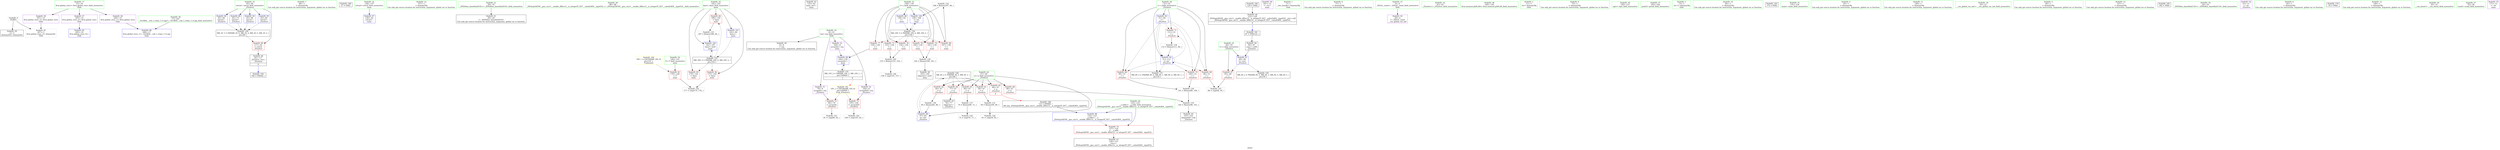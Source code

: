 digraph "SVFG" {
	label="SVFG";

	Node0x55608a501440 [shape=record,color=grey,label="{NodeID: 0\nNullPtr}"];
	Node0x55608a501440 -> Node0x55608a516b80[style=solid];
	Node0x55608a501440 -> Node0x55608a51a420[style=solid];
	Node0x55608a51a6c0 [shape=record,color=blue,label="{NodeID: 90\n45\<--84\nretval\<--\n_Z5solvev\n}"];
	Node0x55608a51a6c0 -> Node0x55608a523eb0[style=dashed];
	Node0x55608a515080 [shape=record,color=green,label="{NodeID: 7\n66\<--1\n\<--dummyObj\nCan only get source location for instruction, argument, global var or function.}"];
	Node0x55608a52f0e0 [shape=record,color=black,label="{NodeID: 180\n27 = PHI()\n}"];
	Node0x55608a517430 [shape=record,color=blue,label="{NodeID: 97\n136\<--62\nretval\<--\nmain\n}"];
	Node0x55608a515470 [shape=record,color=green,label="{NodeID: 14\n157\<--1\n\<--dummyObj\nCan only get source location for instruction, argument, global var or function.}"];
	Node0x55608a515b30 [shape=record,color=green,label="{NodeID: 21\n29\<--35\n_ZNSt8ios_base4InitD1Ev\<--_ZNSt8ios_base4InitD1Ev_field_insensitive\n}"];
	Node0x55608a515b30 -> Node0x55608a516d80[style=solid];
	Node0x55608a516170 [shape=record,color=green,label="{NodeID: 28\n88\<--89\n_ZSt4sqrtIiEN9__gnu_cxx11__enable_ifIXsr12__is_integerIT_EE7__valueEdE6__typeES2_\<--_ZSt4sqrtIiEN9__gnu_cxx11__enable_ifIXsr12__is_integerIT_EE7__valueEdE6__typeES2__field_insensitive\n}"];
	Node0x55608a5167b0 [shape=record,color=green,label="{NodeID: 35\n142\<--143\nkase\<--kase_field_insensitive\nmain\n}"];
	Node0x55608a5167b0 -> Node0x55608a519fb0[style=solid];
	Node0x55608a5167b0 -> Node0x55608a51a080[style=solid];
	Node0x55608a5167b0 -> Node0x55608a51a150[style=solid];
	Node0x55608a5167b0 -> Node0x55608a517770[style=solid];
	Node0x55608a5167b0 -> Node0x55608a517840[style=solid];
	Node0x55608a516e80 [shape=record,color=black,label="{NodeID: 42\n135\<--62\nmain_ret\<--\nmain\n}"];
	Node0x55608a51d460 [shape=record,color=grey,label="{NodeID: 132\n168 = Binary(167, 84, )\n}"];
	Node0x55608a51d460 -> Node0x55608a5176a0[style=solid];
	Node0x55608a518450 [shape=record,color=black,label="{NodeID: 49\n163\<--162\nidxprom\<--mul1\nmain\n}"];
	Node0x55608a51e730 [shape=record,color=grey,label="{NodeID: 139\n101 = Binary(99, 100, )\n}"];
	Node0x55608a51e730 -> Node0x55608a517d30[style=solid];
	Node0x55608a518a00 [shape=record,color=purple,label="{NodeID: 56\n181\<--13\n\<--.str.1\nmain\n}"];
	Node0x55608a51f170 [shape=record,color=grey,label="{NodeID: 146\n156 = cmp(155, 157, )\n}"];
	Node0x55608a519040 [shape=record,color=red,label="{NodeID: 63\n69\<--47\n\<--n\n_Z5solvev\n}"];
	Node0x55608a519040 -> Node0x55608a518030[style=solid];
	Node0x55608a5195f0 [shape=record,color=red,label="{NodeID: 70\n100\<--51\n\<--i\n_Z5solvev\n}"];
	Node0x55608a5195f0 -> Node0x55608a51e730[style=solid];
	Node0x55608a519ba0 [shape=record,color=red,label="{NodeID: 77\n159\<--138\n\<--i\nmain\n}"];
	Node0x55608a519ba0 -> Node0x55608a5175d0[style=solid];
	Node0x55608a51a150 [shape=record,color=red,label="{NodeID: 84\n186\<--142\n\<--kase\nmain\n}"];
	Node0x55608a51a150 -> Node0x55608a51d5e0[style=solid];
	Node0x55608a501b20 [shape=record,color=green,label="{NodeID: 1\n7\<--1\n__dso_handle\<--dummyObj\nGlob }"];
	Node0x55608a51a790 [shape=record,color=blue,label="{NodeID: 91\n49\<--90\nt\<--conv\n_Z5solvev\n}"];
	Node0x55608a51a790 -> Node0x55608a519380[style=dashed];
	Node0x55608a51a790 -> Node0x55608a5243b0[style=dashed];
	Node0x55608a515110 [shape=record,color=green,label="{NodeID: 8\n71\<--1\n\<--dummyObj\nCan only get source location for instruction, argument, global var or function.}"];
	Node0x55608a52e390 [shape=record,color=black,label="{NodeID: 181\n87 = PHI(122, )\n}"];
	Node0x55608a52e390 -> Node0x55608a517020[style=solid];
	Node0x55608a517500 [shape=record,color=blue,label="{NodeID: 98\n138\<--62\ni\<--\nmain\n}"];
	Node0x55608a517500 -> Node0x55608a5257b0[style=dashed];
	Node0x55608a515530 [shape=record,color=green,label="{NodeID: 15\n4\<--6\n_ZStL8__ioinit\<--_ZStL8__ioinit_field_insensitive\nGlob }"];
	Node0x55608a515530 -> Node0x55608a518520[style=solid];
	Node0x55608a515c30 [shape=record,color=green,label="{NodeID: 22\n42\<--43\n_Z5solvev\<--_Z5solvev_field_insensitive\n}"];
	Node0x55608a516270 [shape=record,color=green,label="{NodeID: 29\n124\<--125\n__x.addr\<--__x.addr_field_insensitive\n_ZSt4sqrtIiEN9__gnu_cxx11__enable_ifIXsr12__is_integerIT_EE7__valueEdE6__typeES2_\n}"];
	Node0x55608a516270 -> Node0x55608a519930[style=solid];
	Node0x55608a516270 -> Node0x55608a517360[style=solid];
	Node0x55608a516880 [shape=record,color=green,label="{NodeID: 36\n149\<--150\nllvm.memset.p0i8.i64\<--llvm.memset.p0i8.i64_field_insensitive\n}"];
	Node0x55608a516f50 [shape=record,color=black,label="{NodeID: 43\n78\<--77\nidxprom\<--\n_Z5solvev\n}"];
	Node0x55608a51d5e0 [shape=record,color=grey,label="{NodeID: 133\n187 = Binary(186, 84, )\n}"];
	Node0x55608a51d5e0 -> Node0x55608a517840[style=solid];
	Node0x55608a518520 [shape=record,color=purple,label="{NodeID: 50\n26\<--4\n\<--_ZStL8__ioinit\n__cxx_global_var_init\n}"];
	Node0x55608a51e870 [shape=record,color=grey,label="{NodeID: 140\n155 = Binary(153, 154, )\n}"];
	Node0x55608a51e870 -> Node0x55608a51f170[style=solid];
	Node0x55608a518ad0 [shape=record,color=purple,label="{NodeID: 57\n205\<--15\nllvm.global_ctors_0\<--llvm.global_ctors\nGlob }"];
	Node0x55608a518ad0 -> Node0x55608a51a220[style=solid];
	Node0x55608a51f2f0 [shape=record,color=grey,label="{NodeID: 147\n96 = cmp(94, 95, )\n}"];
	Node0x55608a519110 [shape=record,color=red,label="{NodeID: 64\n77\<--47\n\<--n\n_Z5solvev\n}"];
	Node0x55608a519110 -> Node0x55608a516f50[style=solid];
	Node0x55608a5257b0 [shape=record,color=black,label="{NodeID: 154\nMR_16V_3 = PHI(MR_16V_4, MR_16V_2, )\npts\{139 \}\n}"];
	Node0x55608a5257b0 -> Node0x55608a519a00[style=dashed];
	Node0x55608a5257b0 -> Node0x55608a519ad0[style=dashed];
	Node0x55608a5257b0 -> Node0x55608a519ba0[style=dashed];
	Node0x55608a5257b0 -> Node0x55608a519c70[style=dashed];
	Node0x55608a5257b0 -> Node0x55608a519d40[style=dashed];
	Node0x55608a5257b0 -> Node0x55608a519e10[style=dashed];
	Node0x55608a5257b0 -> Node0x55608a5176a0[style=dashed];
	Node0x55608a5196c0 [shape=record,color=red,label="{NodeID: 71\n111\<--51\n\<--i\n_Z5solvev\n}"];
	Node0x55608a5196c0 -> Node0x55608a517bb0[style=solid];
	Node0x55608a527080 [shape=record,color=yellow,style=double,label="{NodeID: 161\n10V_1 = ENCHI(MR_10V_0)\npts\{100000 \}\nFun[_Z5solvev]}"];
	Node0x55608a527080 -> Node0x55608a519790[style=dashed];
	Node0x55608a527080 -> Node0x55608a519860[style=dashed];
	Node0x55608a519c70 [shape=record,color=red,label="{NodeID: 78\n160\<--138\n\<--i\nmain\n}"];
	Node0x55608a519c70 -> Node0x55608a5181b0[style=solid];
	Node0x55608a51a220 [shape=record,color=blue,label="{NodeID: 85\n205\<--16\nllvm.global_ctors_0\<--\nGlob }"];
	Node0x55608a514600 [shape=record,color=green,label="{NodeID: 2\n11\<--1\n.str\<--dummyObj\nGlob }"];
	Node0x55608a51a860 [shape=record,color=blue,label="{NodeID: 92\n51\<--84\ni\<--\n_Z5solvev\n}"];
	Node0x55608a51a860 -> Node0x55608a519450[style=dashed];
	Node0x55608a51a860 -> Node0x55608a519520[style=dashed];
	Node0x55608a51a860 -> Node0x55608a5195f0[style=dashed];
	Node0x55608a51a860 -> Node0x55608a5196c0[style=dashed];
	Node0x55608a51a860 -> Node0x55608a51aa00[style=dashed];
	Node0x55608a51a860 -> Node0x55608a5248b0[style=dashed];
	Node0x55608a5151a0 [shape=record,color=green,label="{NodeID: 9\n75\<--1\n\<--dummyObj\nCan only get source location for instruction, argument, global var or function.}"];
	Node0x55608a52e580 [shape=record,color=black,label="{NodeID: 182\n129 = PHI()\n}"];
	Node0x55608a52e580 -> Node0x55608a518380[style=solid];
	Node0x55608a5175d0 [shape=record,color=blue,label="{NodeID: 99\n164\<--159\narrayidx\<--\nmain\n}"];
	Node0x55608a5175d0 -> Node0x55608a525cb0[style=dashed];
	Node0x55608a515630 [shape=record,color=green,label="{NodeID: 16\n8\<--10\nisq\<--isq_field_insensitive\nGlob }"];
	Node0x55608a515630 -> Node0x55608a516c80[style=solid];
	Node0x55608a515630 -> Node0x55608a5185f0[style=solid];
	Node0x55608a515630 -> Node0x55608a5186c0[style=solid];
	Node0x55608a515630 -> Node0x55608a518790[style=solid];
	Node0x55608a515d30 [shape=record,color=green,label="{NodeID: 23\n45\<--46\nretval\<--retval_field_insensitive\n_Z5solvev\n}"];
	Node0x55608a515d30 -> Node0x55608a518dd0[style=solid];
	Node0x55608a515d30 -> Node0x55608a51a5f0[style=solid];
	Node0x55608a515d30 -> Node0x55608a51a6c0[style=solid];
	Node0x55608a515d30 -> Node0x55608a51a930[style=solid];
	Node0x55608a515d30 -> Node0x55608a51aad0[style=solid];
	Node0x55608a516340 [shape=record,color=green,label="{NodeID: 30\n130\<--131\nsqrt\<--sqrt_field_insensitive\n}"];
	Node0x55608a516980 [shape=record,color=green,label="{NodeID: 37\n183\<--184\nprintf\<--printf_field_insensitive\n}"];
	Node0x55608a517020 [shape=record,color=black,label="{NodeID: 44\n90\<--87\nconv\<--call6\n_Z5solvev\n}"];
	Node0x55608a517020 -> Node0x55608a51a790[style=solid];
	Node0x55608a517bb0 [shape=record,color=grey,label="{NodeID: 134\n112 = Binary(111, 84, )\n}"];
	Node0x55608a517bb0 -> Node0x55608a51aa00[style=solid];
	Node0x55608a5185f0 [shape=record,color=purple,label="{NodeID: 51\n79\<--8\narrayidx\<--isq\n_Z5solvev\n}"];
	Node0x55608a5185f0 -> Node0x55608a519790[style=solid];
	Node0x55608a51e9f0 [shape=record,color=grey,label="{NodeID: 141\n81 = cmp(80, 62, )\n}"];
	Node0x55608a518bd0 [shape=record,color=purple,label="{NodeID: 58\n206\<--15\nllvm.global_ctors_1\<--llvm.global_ctors\nGlob }"];
	Node0x55608a518bd0 -> Node0x55608a51a320[style=solid];
	Node0x55608a5239b0 [shape=record,color=black,label="{NodeID: 148\nMR_4V_2 = PHI(MR_4V_3, MR_4V_1, )\npts\{48 \}\n}"];
	Node0x55608a5239b0 -> Node0x55608a518ea0[style=dashed];
	Node0x55608a5239b0 -> Node0x55608a518f70[style=dashed];
	Node0x55608a5239b0 -> Node0x55608a519040[style=dashed];
	Node0x55608a5239b0 -> Node0x55608a519110[style=dashed];
	Node0x55608a5239b0 -> Node0x55608a5191e0[style=dashed];
	Node0x55608a5239b0 -> Node0x55608a5192b0[style=dashed];
	Node0x55608a5239b0 -> Node0x55608a51a520[style=dashed];
	Node0x55608a5191e0 [shape=record,color=red,label="{NodeID: 65\n86\<--47\n\<--n\n_Z5solvev\n|{<s0>4}}"];
	Node0x55608a5191e0:s0 -> Node0x55608a52f4b0[style=solid,color=red];
	Node0x55608a525cb0 [shape=record,color=black,label="{NodeID: 155\nMR_10V_2 = PHI(MR_10V_3, MR_10V_1, )\npts\{100000 \}\n|{|<s1>8}}"];
	Node0x55608a525cb0 -> Node0x55608a5175d0[style=dashed];
	Node0x55608a525cb0:s1 -> Node0x55608a527080[style=dashed,color=red];
	Node0x55608a519790 [shape=record,color=red,label="{NodeID: 72\n80\<--79\n\<--arrayidx\n_Z5solvev\n}"];
	Node0x55608a519790 -> Node0x55608a51e9f0[style=solid];
	Node0x55608a519d40 [shape=record,color=red,label="{NodeID: 79\n161\<--138\n\<--i\nmain\n}"];
	Node0x55608a519d40 -> Node0x55608a5181b0[style=solid];
	Node0x55608a51a320 [shape=record,color=blue,label="{NodeID: 86\n206\<--17\nllvm.global_ctors_1\<--_GLOBAL__sub_I_cchao_3_0.cpp\nGlob }"];
	Node0x55608a514690 [shape=record,color=green,label="{NodeID: 3\n13\<--1\n.str.1\<--dummyObj\nGlob }"];
	Node0x55608a51a930 [shape=record,color=blue,label="{NodeID: 93\n45\<--66\nretval\<--\n_Z5solvev\n}"];
	Node0x55608a51a930 -> Node0x55608a523eb0[style=dashed];
	Node0x55608a515230 [shape=record,color=green,label="{NodeID: 10\n84\<--1\n\<--dummyObj\nCan only get source location for instruction, argument, global var or function.}"];
	Node0x55608a52e650 [shape=record,color=black,label="{NodeID: 183\n172 = PHI()\n}"];
	Node0x55608a5176a0 [shape=record,color=blue,label="{NodeID: 100\n138\<--168\ni\<--inc\nmain\n}"];
	Node0x55608a5176a0 -> Node0x55608a5257b0[style=dashed];
	Node0x55608a515730 [shape=record,color=green,label="{NodeID: 17\n15\<--19\nllvm.global_ctors\<--llvm.global_ctors_field_insensitive\nGlob }"];
	Node0x55608a515730 -> Node0x55608a518ad0[style=solid];
	Node0x55608a515730 -> Node0x55608a518bd0[style=solid];
	Node0x55608a515730 -> Node0x55608a518cd0[style=solid];
	Node0x55608a515e00 [shape=record,color=green,label="{NodeID: 24\n47\<--48\nn\<--n_field_insensitive\n_Z5solvev\n}"];
	Node0x55608a515e00 -> Node0x55608a518ea0[style=solid];
	Node0x55608a515e00 -> Node0x55608a518f70[style=solid];
	Node0x55608a515e00 -> Node0x55608a519040[style=solid];
	Node0x55608a515e00 -> Node0x55608a519110[style=solid];
	Node0x55608a515e00 -> Node0x55608a5191e0[style=solid];
	Node0x55608a515e00 -> Node0x55608a5192b0[style=solid];
	Node0x55608a515e00 -> Node0x55608a51a520[style=solid];
	Node0x55608a516440 [shape=record,color=green,label="{NodeID: 31\n133\<--134\nmain\<--main_field_insensitive\n}"];
	Node0x55608a516a80 [shape=record,color=green,label="{NodeID: 38\n17\<--201\n_GLOBAL__sub_I_cchao_3_0.cpp\<--_GLOBAL__sub_I_cchao_3_0.cpp_field_insensitive\n}"];
	Node0x55608a516a80 -> Node0x55608a51a320[style=solid];
	Node0x55608a5170f0 [shape=record,color=black,label="{NodeID: 45\n103\<--102\nidxprom8\<--sub\n_Z5solvev\n}"];
	Node0x55608a517d30 [shape=record,color=grey,label="{NodeID: 135\n102 = Binary(98, 101, )\n}"];
	Node0x55608a517d30 -> Node0x55608a5170f0[style=solid];
	Node0x55608a5186c0 [shape=record,color=purple,label="{NodeID: 52\n104\<--8\narrayidx9\<--isq\n_Z5solvev\n}"];
	Node0x55608a5186c0 -> Node0x55608a519860[style=solid];
	Node0x55608a51eb70 [shape=record,color=grey,label="{NodeID: 142\n177 = cmp(175, 176, )\n}"];
	Node0x55608a518cd0 [shape=record,color=purple,label="{NodeID: 59\n207\<--15\nllvm.global_ctors_2\<--llvm.global_ctors\nGlob }"];
	Node0x55608a518cd0 -> Node0x55608a51a420[style=solid];
	Node0x55608a523eb0 [shape=record,color=black,label="{NodeID: 149\nMR_2V_3 = PHI(MR_2V_6, MR_2V_4, MR_2V_5, MR_2V_2, )\npts\{46 \}\n}"];
	Node0x55608a523eb0 -> Node0x55608a518dd0[style=dashed];
	Node0x55608a5192b0 [shape=record,color=red,label="{NodeID: 66\n98\<--47\n\<--n\n_Z5solvev\n}"];
	Node0x55608a5192b0 -> Node0x55608a517d30[style=solid];
	Node0x55608a519860 [shape=record,color=red,label="{NodeID: 73\n105\<--104\n\<--arrayidx9\n_Z5solvev\n}"];
	Node0x55608a519860 -> Node0x55608a51ecf0[style=solid];
	Node0x55608a519e10 [shape=record,color=red,label="{NodeID: 80\n167\<--138\n\<--i\nmain\n}"];
	Node0x55608a519e10 -> Node0x55608a51d460[style=solid];
	Node0x55608a51a420 [shape=record,color=blue, style = dotted,label="{NodeID: 87\n207\<--3\nllvm.global_ctors_2\<--dummyVal\nGlob }"];
	Node0x55608a514720 [shape=record,color=green,label="{NodeID: 4\n16\<--1\n\<--dummyObj\nCan only get source location for instruction, argument, global var or function.}"];
	Node0x55608a51aa00 [shape=record,color=blue,label="{NodeID: 94\n51\<--112\ni\<--inc\n_Z5solvev\n}"];
	Node0x55608a51aa00 -> Node0x55608a519450[style=dashed];
	Node0x55608a51aa00 -> Node0x55608a519520[style=dashed];
	Node0x55608a51aa00 -> Node0x55608a5195f0[style=dashed];
	Node0x55608a51aa00 -> Node0x55608a5196c0[style=dashed];
	Node0x55608a51aa00 -> Node0x55608a51aa00[style=dashed];
	Node0x55608a51aa00 -> Node0x55608a5248b0[style=dashed];
	Node0x55608a5152c0 [shape=record,color=green,label="{NodeID: 11\n146\<--1\n\<--dummyObj\nCan only get source location for instruction, argument, global var or function.}"];
	Node0x55608a52f280 [shape=record,color=black,label="{NodeID: 184\n180 = PHI(44, )\n}"];
	Node0x55608a517770 [shape=record,color=blue,label="{NodeID: 101\n142\<--84\nkase\<--\nmain\n}"];
	Node0x55608a517770 -> Node0x55608a524db0[style=dashed];
	Node0x55608a515830 [shape=record,color=green,label="{NodeID: 18\n20\<--21\n__cxx_global_var_init\<--__cxx_global_var_init_field_insensitive\n}"];
	Node0x55608a515ed0 [shape=record,color=green,label="{NodeID: 25\n49\<--50\nt\<--t_field_insensitive\n_Z5solvev\n}"];
	Node0x55608a515ed0 -> Node0x55608a519380[style=solid];
	Node0x55608a515ed0 -> Node0x55608a51a790[style=solid];
	Node0x55608a516540 [shape=record,color=green,label="{NodeID: 32\n136\<--137\nretval\<--retval_field_insensitive\nmain\n}"];
	Node0x55608a516540 -> Node0x55608a517430[style=solid];
	Node0x55608a516b80 [shape=record,color=black,label="{NodeID: 39\n2\<--3\ndummyVal\<--dummyVal\n}"];
	Node0x55608a5171c0 [shape=record,color=black,label="{NodeID: 46\n44\<--117\n_Z5solvev_ret\<--\n_Z5solvev\n|{<s0>8}}"];
	Node0x55608a5171c0:s0 -> Node0x55608a52f280[style=solid,color=blue];
	Node0x55608a517eb0 [shape=record,color=grey,label="{NodeID: 136\n65 = Binary(64, 66, )\n}"];
	Node0x55608a517eb0 -> Node0x55608a51a520[style=solid];
	Node0x55608a518790 [shape=record,color=purple,label="{NodeID: 53\n164\<--8\narrayidx\<--isq\nmain\n}"];
	Node0x55608a518790 -> Node0x55608a5175d0[style=solid];
	Node0x55608a51ecf0 [shape=record,color=grey,label="{NodeID: 143\n106 = cmp(105, 62, )\n}"];
	Node0x55608a518dd0 [shape=record,color=red,label="{NodeID: 60\n117\<--45\n\<--retval\n_Z5solvev\n}"];
	Node0x55608a518dd0 -> Node0x55608a5171c0[style=solid];
	Node0x55608a5243b0 [shape=record,color=black,label="{NodeID: 150\nMR_6V_2 = PHI(MR_6V_3, MR_6V_1, MR_6V_3, MR_6V_1, )\npts\{50 \}\n}"];
	Node0x55608a519380 [shape=record,color=red,label="{NodeID: 67\n95\<--49\n\<--t\n_Z5solvev\n}"];
	Node0x55608a519380 -> Node0x55608a51f2f0[style=solid];
	Node0x55608a519930 [shape=record,color=red,label="{NodeID: 74\n127\<--124\n\<--__x.addr\n_ZSt4sqrtIiEN9__gnu_cxx11__enable_ifIXsr12__is_integerIT_EE7__valueEdE6__typeES2_\n}"];
	Node0x55608a519930 -> Node0x55608a517290[style=solid];
	Node0x55608a527350 [shape=record,color=yellow,style=double,label="{NodeID: 164\n18V_1 = ENCHI(MR_18V_0)\npts\{141 \}\nFun[main]}"];
	Node0x55608a527350 -> Node0x55608a519ee0[style=dashed];
	Node0x55608a519ee0 [shape=record,color=red,label="{NodeID: 81\n176\<--140\n\<--T\nmain\n}"];
	Node0x55608a519ee0 -> Node0x55608a51eb70[style=solid];
	Node0x55608a51a520 [shape=record,color=blue,label="{NodeID: 88\n47\<--65\nn\<--shr\n_Z5solvev\n}"];
	Node0x55608a51a520 -> Node0x55608a5239b0[style=dashed];
	Node0x55608a5147b0 [shape=record,color=green,label="{NodeID: 5\n60\<--1\n\<--dummyObj\nCan only get source location for instruction, argument, global var or function.}"];
	Node0x55608a51aad0 [shape=record,color=blue,label="{NodeID: 95\n45\<--60\nretval\<--\n_Z5solvev\n}"];
	Node0x55608a51aad0 -> Node0x55608a523eb0[style=dashed];
	Node0x55608a515350 [shape=record,color=green,label="{NodeID: 12\n147\<--1\n\<--dummyObj\nCan only get source location for instruction, argument, global var or function.}"];
	Node0x55608a52f3e0 [shape=record,color=black,label="{NodeID: 185\n182 = PHI()\n}"];
	Node0x55608a517840 [shape=record,color=blue,label="{NodeID: 102\n142\<--187\nkase\<--inc8\nmain\n}"];
	Node0x55608a517840 -> Node0x55608a524db0[style=dashed];
	Node0x55608a515930 [shape=record,color=green,label="{NodeID: 19\n24\<--25\n_ZNSt8ios_base4InitC1Ev\<--_ZNSt8ios_base4InitC1Ev_field_insensitive\n}"];
	Node0x55608a515fa0 [shape=record,color=green,label="{NodeID: 26\n51\<--52\ni\<--i_field_insensitive\n_Z5solvev\n}"];
	Node0x55608a515fa0 -> Node0x55608a519450[style=solid];
	Node0x55608a515fa0 -> Node0x55608a519520[style=solid];
	Node0x55608a515fa0 -> Node0x55608a5195f0[style=solid];
	Node0x55608a515fa0 -> Node0x55608a5196c0[style=solid];
	Node0x55608a515fa0 -> Node0x55608a51a860[style=solid];
	Node0x55608a515fa0 -> Node0x55608a51aa00[style=solid];
	Node0x55608a516610 [shape=record,color=green,label="{NodeID: 33\n138\<--139\ni\<--i_field_insensitive\nmain\n}"];
	Node0x55608a516610 -> Node0x55608a519a00[style=solid];
	Node0x55608a516610 -> Node0x55608a519ad0[style=solid];
	Node0x55608a516610 -> Node0x55608a519ba0[style=solid];
	Node0x55608a516610 -> Node0x55608a519c70[style=solid];
	Node0x55608a516610 -> Node0x55608a519d40[style=solid];
	Node0x55608a516610 -> Node0x55608a519e10[style=solid];
	Node0x55608a516610 -> Node0x55608a517500[style=solid];
	Node0x55608a516610 -> Node0x55608a5176a0[style=solid];
	Node0x55608a516c80 [shape=record,color=black,label="{NodeID: 40\n9\<--8\n\<--isq\nCan only get source location for instruction, argument, global var or function.}"];
	Node0x55608a517290 [shape=record,color=black,label="{NodeID: 47\n128\<--127\nconv\<--\n_ZSt4sqrtIiEN9__gnu_cxx11__enable_ifIXsr12__is_integerIT_EE7__valueEdE6__typeES2_\n}"];
	Node0x55608a518030 [shape=record,color=grey,label="{NodeID: 137\n70 = Binary(69, 71, )\n}"];
	Node0x55608a518030 -> Node0x55608a51eff0[style=solid];
	Node0x55608a518860 [shape=record,color=purple,label="{NodeID: 54\n53\<--11\n\<--.str\n_Z5solvev\n}"];
	Node0x55608a51ee70 [shape=record,color=grey,label="{NodeID: 144\n61 = cmp(59, 62, )\n}"];
	Node0x55608a518ea0 [shape=record,color=red,label="{NodeID: 61\n58\<--47\n\<--n\n_Z5solvev\n}"];
	Node0x55608a518ea0 -> Node0x55608a51d2e0[style=solid];
	Node0x55608a5248b0 [shape=record,color=black,label="{NodeID: 151\nMR_8V_2 = PHI(MR_8V_4, MR_8V_1, MR_8V_4, MR_8V_1, )\npts\{52 \}\n}"];
	Node0x55608a519450 [shape=record,color=red,label="{NodeID: 68\n94\<--51\n\<--i\n_Z5solvev\n}"];
	Node0x55608a519450 -> Node0x55608a51f2f0[style=solid];
	Node0x55608a519a00 [shape=record,color=red,label="{NodeID: 75\n153\<--138\n\<--i\nmain\n}"];
	Node0x55608a519a00 -> Node0x55608a51e870[style=solid];
	Node0x55608a519fb0 [shape=record,color=red,label="{NodeID: 82\n175\<--142\n\<--kase\nmain\n}"];
	Node0x55608a519fb0 -> Node0x55608a51eb70[style=solid];
	Node0x55608a51a5f0 [shape=record,color=blue,label="{NodeID: 89\n45\<--75\nretval\<--\n_Z5solvev\n}"];
	Node0x55608a51a5f0 -> Node0x55608a523eb0[style=dashed];
	Node0x55608a514ff0 [shape=record,color=green,label="{NodeID: 6\n62\<--1\n\<--dummyObj\nCan only get source location for instruction, argument, global var or function.}"];
	Node0x55608a52f1b0 [shape=record,color=black,label="{NodeID: 179\n54 = PHI()\n}"];
	Node0x55608a517360 [shape=record,color=blue,label="{NodeID: 96\n124\<--123\n__x.addr\<--__x\n_ZSt4sqrtIiEN9__gnu_cxx11__enable_ifIXsr12__is_integerIT_EE7__valueEdE6__typeES2_\n}"];
	Node0x55608a517360 -> Node0x55608a519930[style=dashed];
	Node0x55608a5153e0 [shape=record,color=green,label="{NodeID: 13\n148\<--1\n\<--dummyObj\nCan only get source location for instruction, argument, global var or function.}"];
	Node0x55608a52f4b0 [shape=record,color=black,label="{NodeID: 186\n123 = PHI(86, )\n0th arg _ZSt4sqrtIiEN9__gnu_cxx11__enable_ifIXsr12__is_integerIT_EE7__valueEdE6__typeES2_ }"];
	Node0x55608a52f4b0 -> Node0x55608a517360[style=solid];
	Node0x55608a515a30 [shape=record,color=green,label="{NodeID: 20\n30\<--31\n__cxa_atexit\<--__cxa_atexit_field_insensitive\n}"];
	Node0x55608a516070 [shape=record,color=green,label="{NodeID: 27\n55\<--56\nscanf\<--scanf_field_insensitive\n}"];
	Node0x55608a5166e0 [shape=record,color=green,label="{NodeID: 34\n140\<--141\nT\<--T_field_insensitive\nmain\n}"];
	Node0x55608a5166e0 -> Node0x55608a519ee0[style=solid];
	Node0x55608a516d80 [shape=record,color=black,label="{NodeID: 41\n28\<--29\n\<--_ZNSt8ios_base4InitD1Ev\nCan only get source location for instruction, argument, global var or function.}"];
	Node0x55608a51d2e0 [shape=record,color=grey,label="{NodeID: 131\n59 = Binary(58, 60, )\n}"];
	Node0x55608a51d2e0 -> Node0x55608a51ee70[style=solid];
	Node0x55608a518380 [shape=record,color=black,label="{NodeID: 48\n122\<--129\n_ZSt4sqrtIiEN9__gnu_cxx11__enable_ifIXsr12__is_integerIT_EE7__valueEdE6__typeES2__ret\<--call\n_ZSt4sqrtIiEN9__gnu_cxx11__enable_ifIXsr12__is_integerIT_EE7__valueEdE6__typeES2_\n|{<s0>4}}"];
	Node0x55608a518380:s0 -> Node0x55608a52e390[style=solid,color=blue];
	Node0x55608a5181b0 [shape=record,color=grey,label="{NodeID: 138\n162 = Binary(160, 161, )\n}"];
	Node0x55608a5181b0 -> Node0x55608a518450[style=solid];
	Node0x55608a518930 [shape=record,color=purple,label="{NodeID: 55\n171\<--11\n\<--.str\nmain\n}"];
	Node0x55608a51eff0 [shape=record,color=grey,label="{NodeID: 145\n72 = cmp(70, 71, )\n}"];
	Node0x55608a518f70 [shape=record,color=red,label="{NodeID: 62\n64\<--47\n\<--n\n_Z5solvev\n}"];
	Node0x55608a518f70 -> Node0x55608a517eb0[style=solid];
	Node0x55608a524db0 [shape=record,color=black,label="{NodeID: 152\nMR_20V_3 = PHI(MR_20V_4, MR_20V_2, )\npts\{143 \}\n}"];
	Node0x55608a524db0 -> Node0x55608a519fb0[style=dashed];
	Node0x55608a524db0 -> Node0x55608a51a080[style=dashed];
	Node0x55608a524db0 -> Node0x55608a51a150[style=dashed];
	Node0x55608a524db0 -> Node0x55608a517840[style=dashed];
	Node0x55608a519520 [shape=record,color=red,label="{NodeID: 69\n99\<--51\n\<--i\n_Z5solvev\n}"];
	Node0x55608a519520 -> Node0x55608a51e730[style=solid];
	Node0x55608a519ad0 [shape=record,color=red,label="{NodeID: 76\n154\<--138\n\<--i\nmain\n}"];
	Node0x55608a519ad0 -> Node0x55608a51e870[style=solid];
	Node0x55608a51a080 [shape=record,color=red,label="{NodeID: 83\n179\<--142\n\<--kase\nmain\n}"];
}
